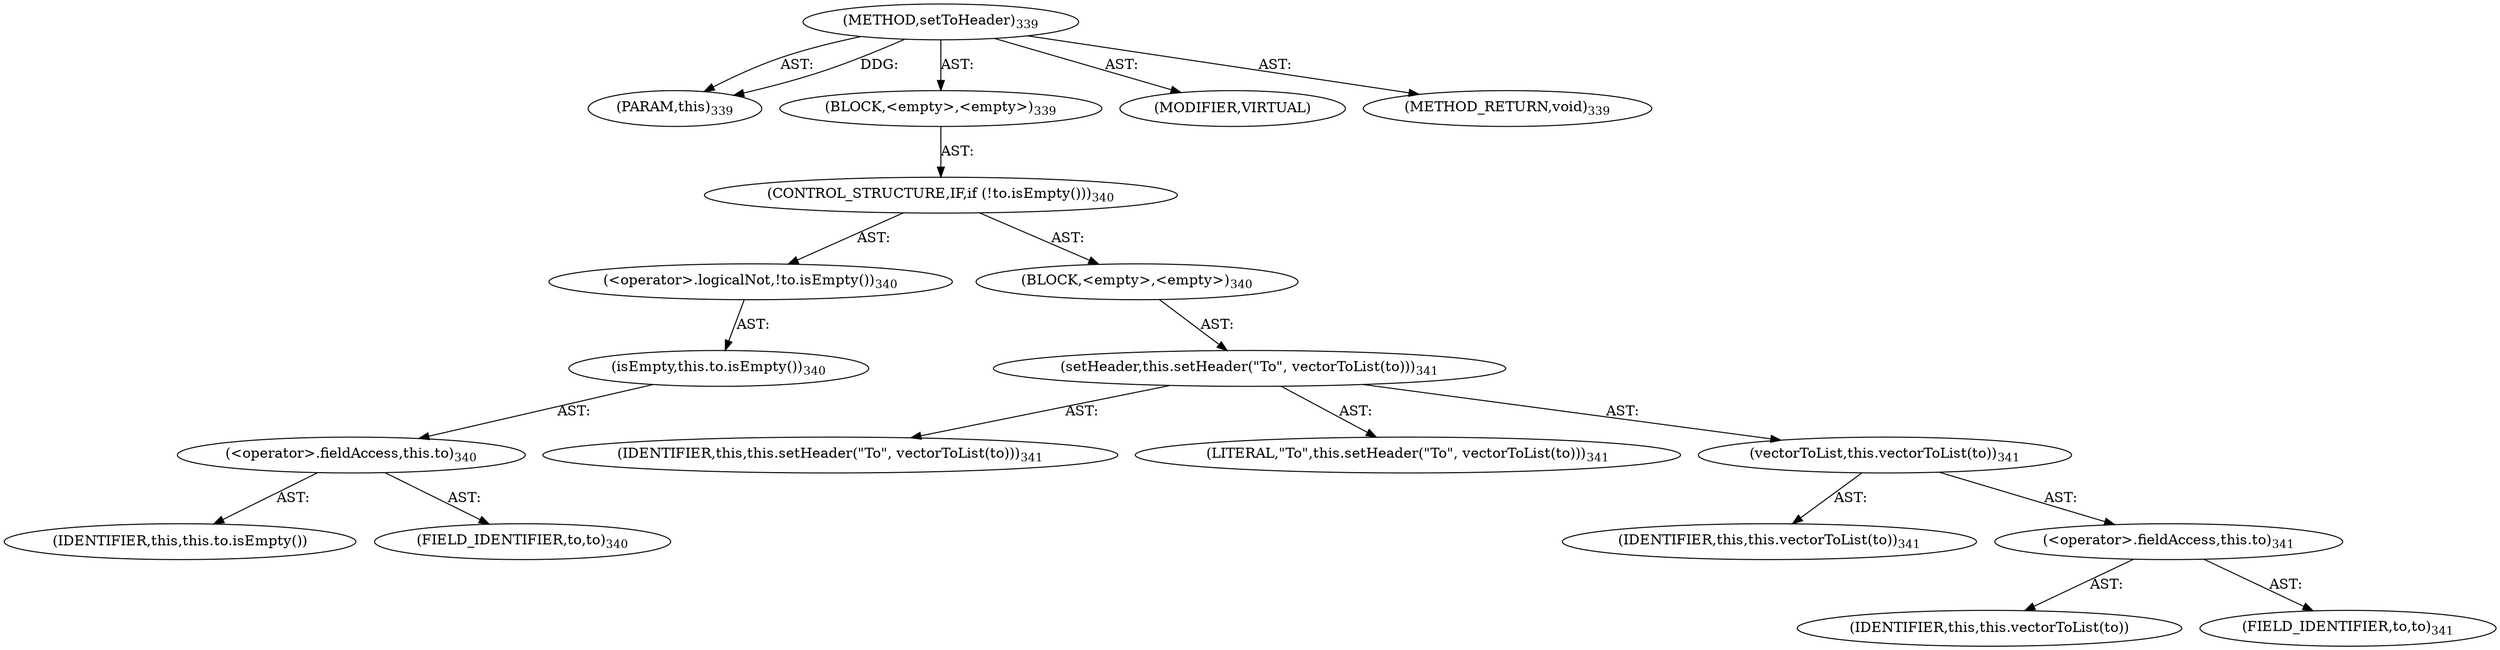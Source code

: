 digraph "setToHeader" {  
"111669149710" [label = <(METHOD,setToHeader)<SUB>339</SUB>> ]
"115964117002" [label = <(PARAM,this)<SUB>339</SUB>> ]
"25769803791" [label = <(BLOCK,&lt;empty&gt;,&lt;empty&gt;)<SUB>339</SUB>> ]
"47244640257" [label = <(CONTROL_STRUCTURE,IF,if (!to.isEmpty()))<SUB>340</SUB>> ]
"30064771146" [label = <(&lt;operator&gt;.logicalNot,!to.isEmpty())<SUB>340</SUB>> ]
"30064771147" [label = <(isEmpty,this.to.isEmpty())<SUB>340</SUB>> ]
"30064771148" [label = <(&lt;operator&gt;.fieldAccess,this.to)<SUB>340</SUB>> ]
"68719476819" [label = <(IDENTIFIER,this,this.to.isEmpty())> ]
"55834574875" [label = <(FIELD_IDENTIFIER,to,to)<SUB>340</SUB>> ]
"25769803792" [label = <(BLOCK,&lt;empty&gt;,&lt;empty&gt;)<SUB>340</SUB>> ]
"30064771149" [label = <(setHeader,this.setHeader(&quot;To&quot;, vectorToList(to)))<SUB>341</SUB>> ]
"68719476757" [label = <(IDENTIFIER,this,this.setHeader(&quot;To&quot;, vectorToList(to)))<SUB>341</SUB>> ]
"90194313222" [label = <(LITERAL,&quot;To&quot;,this.setHeader(&quot;To&quot;, vectorToList(to)))<SUB>341</SUB>> ]
"30064771150" [label = <(vectorToList,this.vectorToList(to))<SUB>341</SUB>> ]
"68719476756" [label = <(IDENTIFIER,this,this.vectorToList(to))<SUB>341</SUB>> ]
"30064771151" [label = <(&lt;operator&gt;.fieldAccess,this.to)<SUB>341</SUB>> ]
"68719476820" [label = <(IDENTIFIER,this,this.vectorToList(to))> ]
"55834574876" [label = <(FIELD_IDENTIFIER,to,to)<SUB>341</SUB>> ]
"133143986233" [label = <(MODIFIER,VIRTUAL)> ]
"128849018894" [label = <(METHOD_RETURN,void)<SUB>339</SUB>> ]
  "111669149710" -> "115964117002"  [ label = "AST: "] 
  "111669149710" -> "25769803791"  [ label = "AST: "] 
  "111669149710" -> "133143986233"  [ label = "AST: "] 
  "111669149710" -> "128849018894"  [ label = "AST: "] 
  "25769803791" -> "47244640257"  [ label = "AST: "] 
  "47244640257" -> "30064771146"  [ label = "AST: "] 
  "47244640257" -> "25769803792"  [ label = "AST: "] 
  "30064771146" -> "30064771147"  [ label = "AST: "] 
  "30064771147" -> "30064771148"  [ label = "AST: "] 
  "30064771148" -> "68719476819"  [ label = "AST: "] 
  "30064771148" -> "55834574875"  [ label = "AST: "] 
  "25769803792" -> "30064771149"  [ label = "AST: "] 
  "30064771149" -> "68719476757"  [ label = "AST: "] 
  "30064771149" -> "90194313222"  [ label = "AST: "] 
  "30064771149" -> "30064771150"  [ label = "AST: "] 
  "30064771150" -> "68719476756"  [ label = "AST: "] 
  "30064771150" -> "30064771151"  [ label = "AST: "] 
  "30064771151" -> "68719476820"  [ label = "AST: "] 
  "30064771151" -> "55834574876"  [ label = "AST: "] 
  "111669149710" -> "115964117002"  [ label = "DDG: "] 
}
